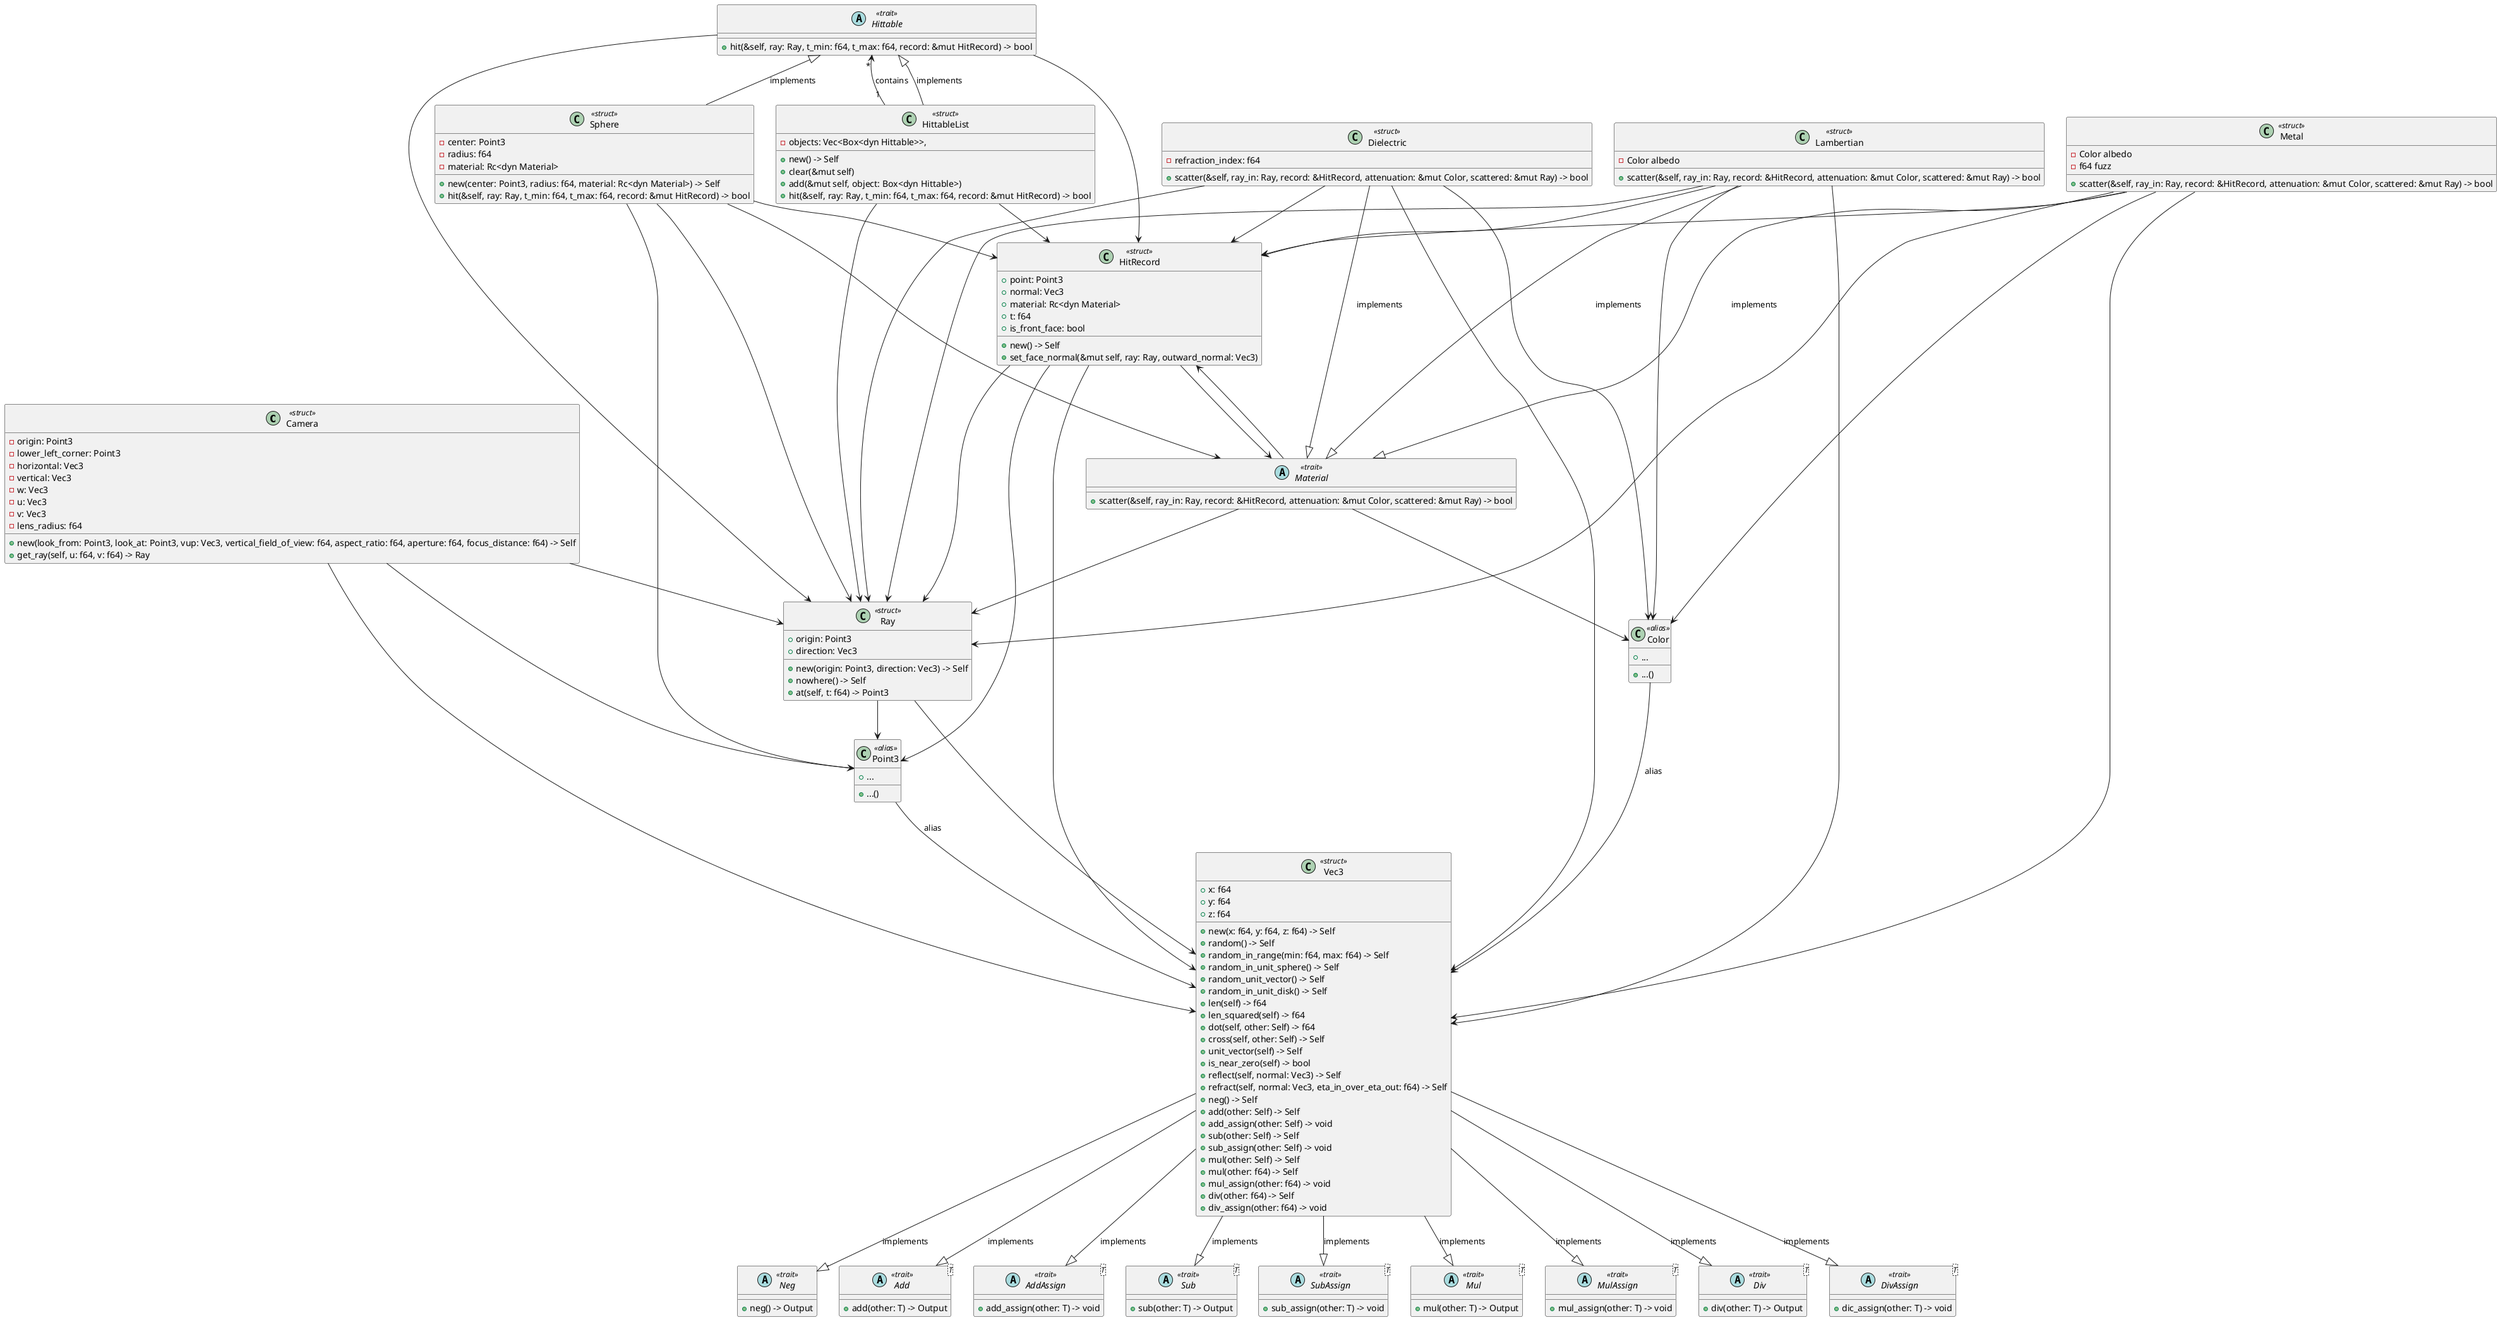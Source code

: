 @startuml all structs and traits

class Camera << struct >> {
    - origin: Point3
    - lower_left_corner: Point3
    - horizontal: Vec3
    - vertical: Vec3
    - w: Vec3
    - u: Vec3
    - v: Vec3
    - lens_radius: f64
    + new(look_from: Point3, look_at: Point3, vup: Vec3, vertical_field_of_view: f64, aspect_ratio: f64, aperture: f64, focus_distance: f64) -> Self
    + get_ray(self, u: f64, v: f64) -> Ray
}

Camera --> Point3
Camera --> Vec3
Camera --> Ray

abstract class Hittable << trait >> {
    + hit(&self, ray: Ray, t_min: f64, t_max: f64, record: &mut HitRecord) -> bool
}

Hittable --> Ray
Hittable --> HitRecord

class Sphere << struct >> {
    - center: Point3
    - radius: f64
    - material: Rc<dyn Material>
    + new(center: Point3, radius: f64, material: Rc<dyn Material>) -> Self
    + hit(&self, ray: Ray, t_min: f64, t_max: f64, record: &mut HitRecord) -> bool
}

Sphere --> Point3
Sphere --> Material
Sphere --> Ray
Sphere --> HitRecord

class HittableList << struct >> {
    - objects: Vec<Box<dyn Hittable>>,
    + new() -> Self
    + clear(&mut self)
    + add(&mut self, object: Box<dyn Hittable>)
    + hit(&self, ray: Ray, t_min: f64, t_max: f64, record: &mut HitRecord) -> bool
}

HittableList --> Ray
HittableList "1" --> "*" Hittable : contains
HittableList --> HitRecord

Hittable <|-- Sphere : implements
Hittable <|-- HittableList : implements

class HitRecord << struct >> {
    + point: Point3
    + normal: Vec3
    + material: Rc<dyn Material>
    + t: f64
    + is_front_face: bool
    + new() -> Self
    + set_face_normal(&mut self, ray: Ray, outward_normal: Vec3)
}

HitRecord --> Point3
HitRecord --> Vec3
HitRecord --> Material
HitRecord --> Ray

class Ray << struct >> {
    + origin: Point3
    + direction: Vec3
    + new(origin: Point3, direction: Vec3) -> Self
    + nowhere() -> Self
    + at(self, t: f64) -> Point3
}

Ray --> Point3
Ray --> Vec3

abstract class Material << trait >> {
    + scatter(&self, ray_in: Ray, record: &HitRecord, attenuation: &mut Color, scattered: &mut Ray) -> bool
}

Material --> Color
Material --> HitRecord
Material --> Ray

class Dielectric << struct >> {
    - refraction_index: f64
    + scatter(&self, ray_in: Ray, record: &HitRecord, attenuation: &mut Color, scattered: &mut Ray) -> bool
}

Dielectric --|> Material : implements
Dielectric --> Color
Dielectric --> HitRecord
Dielectric --> Ray
Dielectric --> Vec3

class Lambertian << struct >> {
    - Color albedo
    + scatter(&self, ray_in: Ray, record: &HitRecord, attenuation: &mut Color, scattered: &mut Ray) -> bool
}

Lambertian --|> Material : implements
Lambertian --> Color
Lambertian --> HitRecord
Lambertian --> Ray
Lambertian --> Vec3

class Metal << struct >> {
    - Color albedo
    - f64 fuzz
    + scatter(&self, ray_in: Ray, record: &HitRecord, attenuation: &mut Color, scattered: &mut Ray) -> bool
}

Metal --|> Material : implements
Metal --> Color
Metal --> HitRecord
Metal --> Ray
Metal --> Vec3

abstract class Neg << trait >> {
    + neg() -> Output
}

abstract class Add<T> << trait >> {
    + add(other: T) -> Output
}

abstract class AddAssign<T> << trait >> {
    + add_assign(other: T) -> void
}

abstract class Sub<T> << trait >> {
    + sub(other: T) -> Output
}

abstract class SubAssign<T> << trait >> {
    + sub_assign(other: T) -> void
}

abstract class Mul<T> << trait >> {
    + mul(other: T) -> Output
}

abstract class MulAssign<T> << trait >> {
    + mul_assign(other: T) -> void
}

abstract class Div<T> << trait >> {
    + div(other: T) -> Output
}

abstract class DivAssign<T> << trait >> {
    + dic_assign(other: T) -> void
}

class Vec3 << struct >> {
    + x: f64
    + y: f64
    + z: f64
    + new(x: f64, y: f64, z: f64) -> Self
    + random() -> Self
    + random_in_range(min: f64, max: f64) -> Self
    + random_in_unit_sphere() -> Self
    + random_unit_vector() -> Self
    + random_in_unit_disk() -> Self
    + len(self) -> f64
    + len_squared(self) -> f64
    + dot(self, other: Self) -> f64
    + cross(self, other: Self) -> Self
    + unit_vector(self) -> Self
    + is_near_zero(self) -> bool
    + reflect(self, normal: Vec3) -> Self
    + refract(self, normal: Vec3, eta_in_over_eta_out: f64) -> Self
    + neg() -> Self
    + add(other: Self) -> Self
    + add_assign(other: Self) -> void
    + sub(other: Self) -> Self
    + sub_assign(other: Self) -> void
    + mul(other: Self) -> Self
    + mul(other: f64) -> Self
    + mul_assign(other: f64) -> void
    + div(other: f64) -> Self
    + div_assign(other: f64) -> void
}

Vec3 --|> Neg : implements
Vec3 --|> Add : implements
Vec3 --|> AddAssign : implements
Vec3 --|> Sub : implements
Vec3 --|> SubAssign : implements
Vec3 --|> Mul : implements
Vec3 --|> MulAssign : implements
Vec3 --|> Div : implements
Vec3 --|> DivAssign : implements

class Color << alias >> {
    + ...
    + ...()
}

Color --> Vec3 : alias

class Point3 << alias >> {
    + ...
    + ...()
}

Point3 --> Vec3 : alias

@enduml
